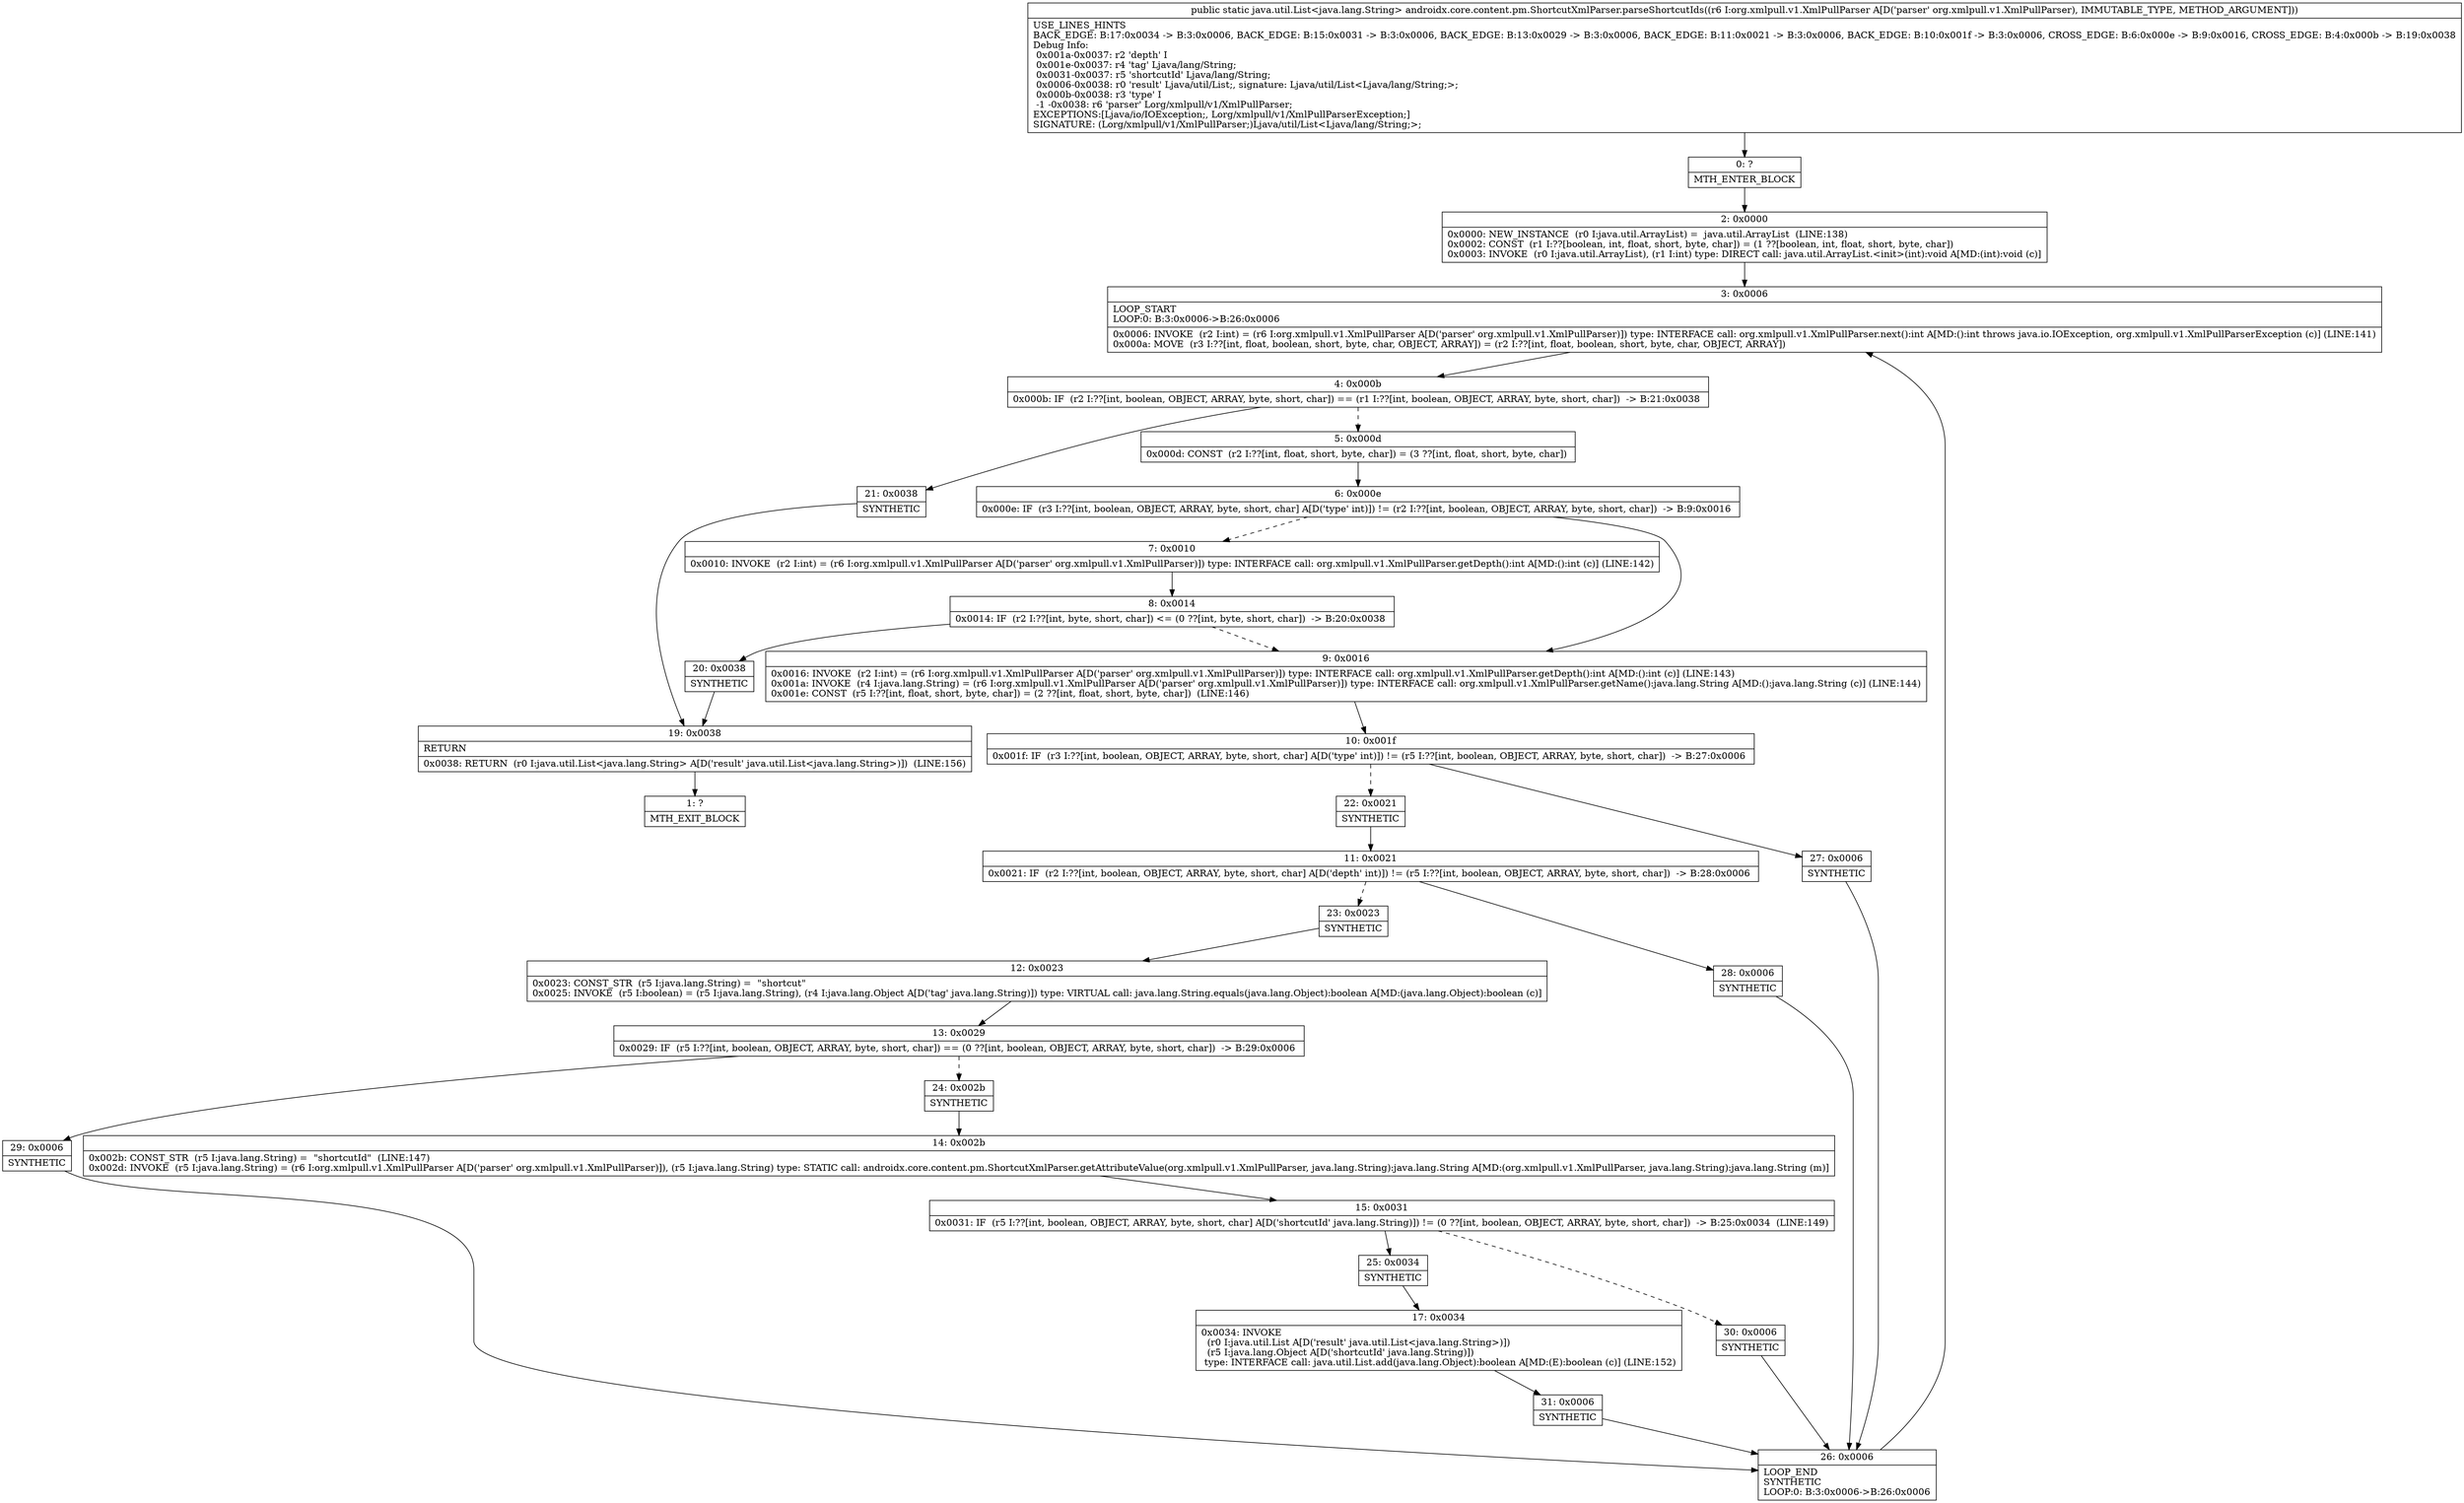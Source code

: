 digraph "CFG forandroidx.core.content.pm.ShortcutXmlParser.parseShortcutIds(Lorg\/xmlpull\/v1\/XmlPullParser;)Ljava\/util\/List;" {
Node_0 [shape=record,label="{0\:\ ?|MTH_ENTER_BLOCK\l}"];
Node_2 [shape=record,label="{2\:\ 0x0000|0x0000: NEW_INSTANCE  (r0 I:java.util.ArrayList) =  java.util.ArrayList  (LINE:138)\l0x0002: CONST  (r1 I:??[boolean, int, float, short, byte, char]) = (1 ??[boolean, int, float, short, byte, char]) \l0x0003: INVOKE  (r0 I:java.util.ArrayList), (r1 I:int) type: DIRECT call: java.util.ArrayList.\<init\>(int):void A[MD:(int):void (c)]\l}"];
Node_3 [shape=record,label="{3\:\ 0x0006|LOOP_START\lLOOP:0: B:3:0x0006\-\>B:26:0x0006\l|0x0006: INVOKE  (r2 I:int) = (r6 I:org.xmlpull.v1.XmlPullParser A[D('parser' org.xmlpull.v1.XmlPullParser)]) type: INTERFACE call: org.xmlpull.v1.XmlPullParser.next():int A[MD:():int throws java.io.IOException, org.xmlpull.v1.XmlPullParserException (c)] (LINE:141)\l0x000a: MOVE  (r3 I:??[int, float, boolean, short, byte, char, OBJECT, ARRAY]) = (r2 I:??[int, float, boolean, short, byte, char, OBJECT, ARRAY]) \l}"];
Node_4 [shape=record,label="{4\:\ 0x000b|0x000b: IF  (r2 I:??[int, boolean, OBJECT, ARRAY, byte, short, char]) == (r1 I:??[int, boolean, OBJECT, ARRAY, byte, short, char])  \-\> B:21:0x0038 \l}"];
Node_5 [shape=record,label="{5\:\ 0x000d|0x000d: CONST  (r2 I:??[int, float, short, byte, char]) = (3 ??[int, float, short, byte, char]) \l}"];
Node_6 [shape=record,label="{6\:\ 0x000e|0x000e: IF  (r3 I:??[int, boolean, OBJECT, ARRAY, byte, short, char] A[D('type' int)]) != (r2 I:??[int, boolean, OBJECT, ARRAY, byte, short, char])  \-\> B:9:0x0016 \l}"];
Node_7 [shape=record,label="{7\:\ 0x0010|0x0010: INVOKE  (r2 I:int) = (r6 I:org.xmlpull.v1.XmlPullParser A[D('parser' org.xmlpull.v1.XmlPullParser)]) type: INTERFACE call: org.xmlpull.v1.XmlPullParser.getDepth():int A[MD:():int (c)] (LINE:142)\l}"];
Node_8 [shape=record,label="{8\:\ 0x0014|0x0014: IF  (r2 I:??[int, byte, short, char]) \<= (0 ??[int, byte, short, char])  \-\> B:20:0x0038 \l}"];
Node_20 [shape=record,label="{20\:\ 0x0038|SYNTHETIC\l}"];
Node_19 [shape=record,label="{19\:\ 0x0038|RETURN\l|0x0038: RETURN  (r0 I:java.util.List\<java.lang.String\> A[D('result' java.util.List\<java.lang.String\>)])  (LINE:156)\l}"];
Node_1 [shape=record,label="{1\:\ ?|MTH_EXIT_BLOCK\l}"];
Node_9 [shape=record,label="{9\:\ 0x0016|0x0016: INVOKE  (r2 I:int) = (r6 I:org.xmlpull.v1.XmlPullParser A[D('parser' org.xmlpull.v1.XmlPullParser)]) type: INTERFACE call: org.xmlpull.v1.XmlPullParser.getDepth():int A[MD:():int (c)] (LINE:143)\l0x001a: INVOKE  (r4 I:java.lang.String) = (r6 I:org.xmlpull.v1.XmlPullParser A[D('parser' org.xmlpull.v1.XmlPullParser)]) type: INTERFACE call: org.xmlpull.v1.XmlPullParser.getName():java.lang.String A[MD:():java.lang.String (c)] (LINE:144)\l0x001e: CONST  (r5 I:??[int, float, short, byte, char]) = (2 ??[int, float, short, byte, char])  (LINE:146)\l}"];
Node_10 [shape=record,label="{10\:\ 0x001f|0x001f: IF  (r3 I:??[int, boolean, OBJECT, ARRAY, byte, short, char] A[D('type' int)]) != (r5 I:??[int, boolean, OBJECT, ARRAY, byte, short, char])  \-\> B:27:0x0006 \l}"];
Node_22 [shape=record,label="{22\:\ 0x0021|SYNTHETIC\l}"];
Node_11 [shape=record,label="{11\:\ 0x0021|0x0021: IF  (r2 I:??[int, boolean, OBJECT, ARRAY, byte, short, char] A[D('depth' int)]) != (r5 I:??[int, boolean, OBJECT, ARRAY, byte, short, char])  \-\> B:28:0x0006 \l}"];
Node_23 [shape=record,label="{23\:\ 0x0023|SYNTHETIC\l}"];
Node_12 [shape=record,label="{12\:\ 0x0023|0x0023: CONST_STR  (r5 I:java.lang.String) =  \"shortcut\" \l0x0025: INVOKE  (r5 I:boolean) = (r5 I:java.lang.String), (r4 I:java.lang.Object A[D('tag' java.lang.String)]) type: VIRTUAL call: java.lang.String.equals(java.lang.Object):boolean A[MD:(java.lang.Object):boolean (c)]\l}"];
Node_13 [shape=record,label="{13\:\ 0x0029|0x0029: IF  (r5 I:??[int, boolean, OBJECT, ARRAY, byte, short, char]) == (0 ??[int, boolean, OBJECT, ARRAY, byte, short, char])  \-\> B:29:0x0006 \l}"];
Node_24 [shape=record,label="{24\:\ 0x002b|SYNTHETIC\l}"];
Node_14 [shape=record,label="{14\:\ 0x002b|0x002b: CONST_STR  (r5 I:java.lang.String) =  \"shortcutId\"  (LINE:147)\l0x002d: INVOKE  (r5 I:java.lang.String) = (r6 I:org.xmlpull.v1.XmlPullParser A[D('parser' org.xmlpull.v1.XmlPullParser)]), (r5 I:java.lang.String) type: STATIC call: androidx.core.content.pm.ShortcutXmlParser.getAttributeValue(org.xmlpull.v1.XmlPullParser, java.lang.String):java.lang.String A[MD:(org.xmlpull.v1.XmlPullParser, java.lang.String):java.lang.String (m)]\l}"];
Node_15 [shape=record,label="{15\:\ 0x0031|0x0031: IF  (r5 I:??[int, boolean, OBJECT, ARRAY, byte, short, char] A[D('shortcutId' java.lang.String)]) != (0 ??[int, boolean, OBJECT, ARRAY, byte, short, char])  \-\> B:25:0x0034  (LINE:149)\l}"];
Node_25 [shape=record,label="{25\:\ 0x0034|SYNTHETIC\l}"];
Node_17 [shape=record,label="{17\:\ 0x0034|0x0034: INVOKE  \l  (r0 I:java.util.List A[D('result' java.util.List\<java.lang.String\>)])\l  (r5 I:java.lang.Object A[D('shortcutId' java.lang.String)])\l type: INTERFACE call: java.util.List.add(java.lang.Object):boolean A[MD:(E):boolean (c)] (LINE:152)\l}"];
Node_31 [shape=record,label="{31\:\ 0x0006|SYNTHETIC\l}"];
Node_26 [shape=record,label="{26\:\ 0x0006|LOOP_END\lSYNTHETIC\lLOOP:0: B:3:0x0006\-\>B:26:0x0006\l}"];
Node_30 [shape=record,label="{30\:\ 0x0006|SYNTHETIC\l}"];
Node_29 [shape=record,label="{29\:\ 0x0006|SYNTHETIC\l}"];
Node_28 [shape=record,label="{28\:\ 0x0006|SYNTHETIC\l}"];
Node_27 [shape=record,label="{27\:\ 0x0006|SYNTHETIC\l}"];
Node_21 [shape=record,label="{21\:\ 0x0038|SYNTHETIC\l}"];
MethodNode[shape=record,label="{public static java.util.List\<java.lang.String\> androidx.core.content.pm.ShortcutXmlParser.parseShortcutIds((r6 I:org.xmlpull.v1.XmlPullParser A[D('parser' org.xmlpull.v1.XmlPullParser), IMMUTABLE_TYPE, METHOD_ARGUMENT]))  | USE_LINES_HINTS\lBACK_EDGE: B:17:0x0034 \-\> B:3:0x0006, BACK_EDGE: B:15:0x0031 \-\> B:3:0x0006, BACK_EDGE: B:13:0x0029 \-\> B:3:0x0006, BACK_EDGE: B:11:0x0021 \-\> B:3:0x0006, BACK_EDGE: B:10:0x001f \-\> B:3:0x0006, CROSS_EDGE: B:6:0x000e \-\> B:9:0x0016, CROSS_EDGE: B:4:0x000b \-\> B:19:0x0038\lDebug Info:\l  0x001a\-0x0037: r2 'depth' I\l  0x001e\-0x0037: r4 'tag' Ljava\/lang\/String;\l  0x0031\-0x0037: r5 'shortcutId' Ljava\/lang\/String;\l  0x0006\-0x0038: r0 'result' Ljava\/util\/List;, signature: Ljava\/util\/List\<Ljava\/lang\/String;\>;\l  0x000b\-0x0038: r3 'type' I\l  \-1 \-0x0038: r6 'parser' Lorg\/xmlpull\/v1\/XmlPullParser;\lEXCEPTIONS:[Ljava\/io\/IOException;, Lorg\/xmlpull\/v1\/XmlPullParserException;]\lSIGNATURE: (Lorg\/xmlpull\/v1\/XmlPullParser;)Ljava\/util\/List\<Ljava\/lang\/String;\>;\l}"];
MethodNode -> Node_0;Node_0 -> Node_2;
Node_2 -> Node_3;
Node_3 -> Node_4;
Node_4 -> Node_5[style=dashed];
Node_4 -> Node_21;
Node_5 -> Node_6;
Node_6 -> Node_7[style=dashed];
Node_6 -> Node_9;
Node_7 -> Node_8;
Node_8 -> Node_9[style=dashed];
Node_8 -> Node_20;
Node_20 -> Node_19;
Node_19 -> Node_1;
Node_9 -> Node_10;
Node_10 -> Node_22[style=dashed];
Node_10 -> Node_27;
Node_22 -> Node_11;
Node_11 -> Node_23[style=dashed];
Node_11 -> Node_28;
Node_23 -> Node_12;
Node_12 -> Node_13;
Node_13 -> Node_24[style=dashed];
Node_13 -> Node_29;
Node_24 -> Node_14;
Node_14 -> Node_15;
Node_15 -> Node_25;
Node_15 -> Node_30[style=dashed];
Node_25 -> Node_17;
Node_17 -> Node_31;
Node_31 -> Node_26;
Node_26 -> Node_3;
Node_30 -> Node_26;
Node_29 -> Node_26;
Node_28 -> Node_26;
Node_27 -> Node_26;
Node_21 -> Node_19;
}

